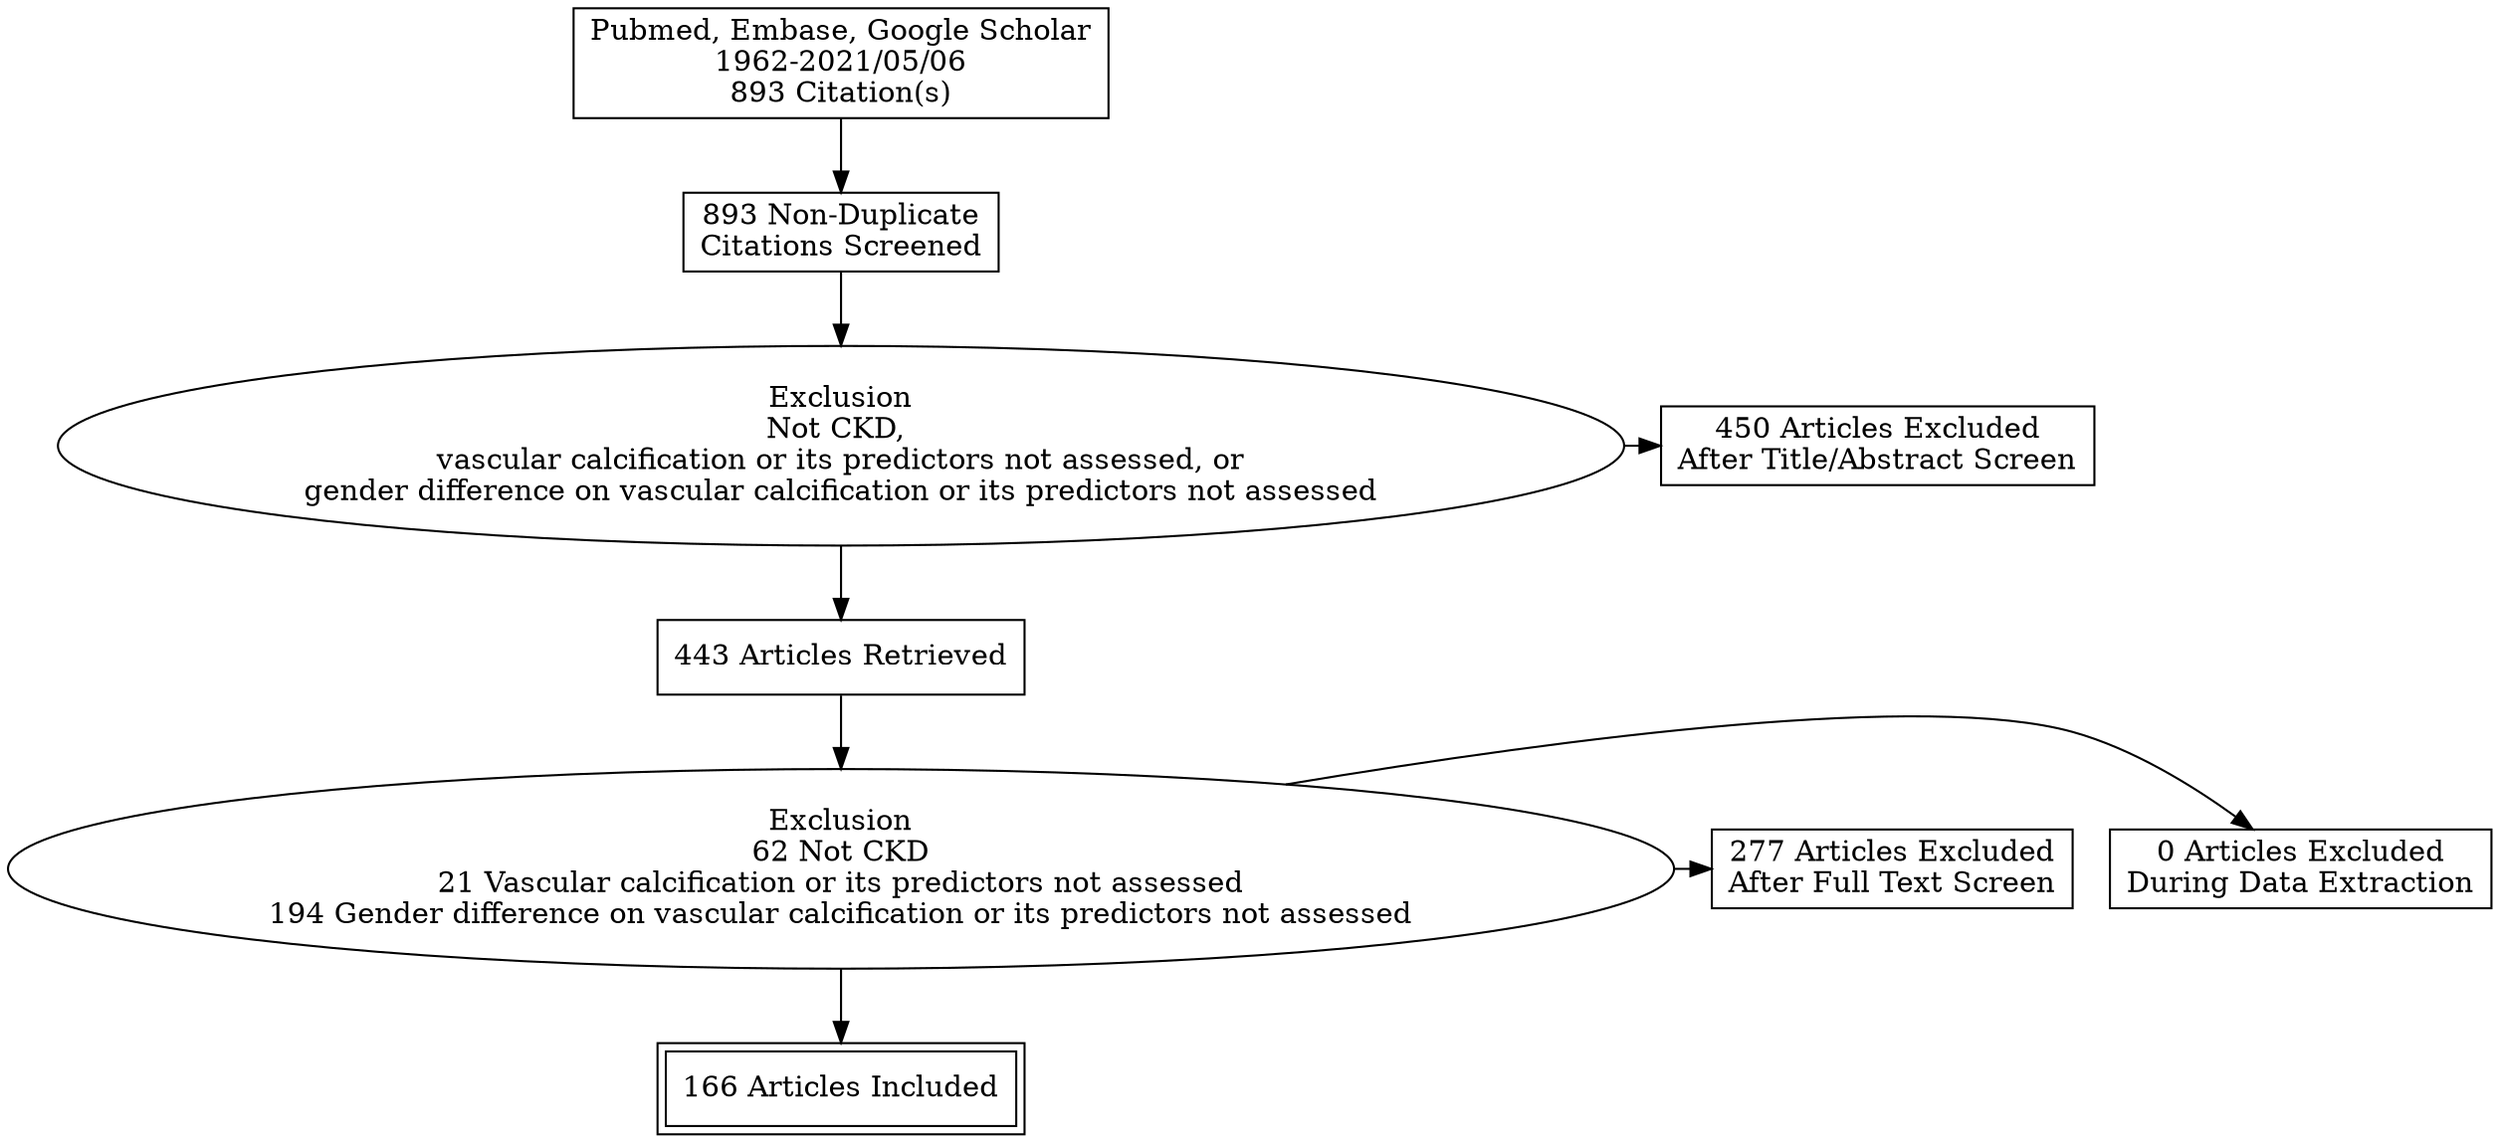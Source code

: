digraph Genderasadeterminantofvascularcalcificationinpatientswithchronickidneydisease {
  a -> nodups;
  a [label="Pubmed, Embase, Google Scholar\n1962-2021/05/06\n893 Citation(s)"];
  a [shape="box"];

  nodups -> incex;
  nodups [label="893 Non-Duplicate\nCitations Screened"];
  nodups [shape="box"];

  incex -> {ex; ft}
  incex [label="Exclusion\nNot CKD, \nvascular calcification or its predictors not assessed, or\ngender difference on vascular calcification or its predictors not assessed"];

  ex [label="450 Articles Excluded\nAfter Title/Abstract Screen"];
  ex [shape="box"];
  {rank=same; incex ex}

  ft -> incex2;
  ft [label="443 Articles Retrieved"];
  ft [shape="box"];

  incex2 -> {daex; ftex}
  incex2 [label="Exclusion\n62 Not CKD\n21 Vascular calcification or its predictors not assessed\n194 Gender difference on vascular calcification or its predictors not assessed"];

  ftex [label="277 Articles Excluded\nAfter Full Text Screen"];
  ftex [shape="box"];
  {rank=same; ftex incex2 daex}
  incex2 -> inc;

  daex [label="0 Articles Excluded\nDuring Data Extraction"];
  daex [shape="box"];

  inc [label="166 Articles Included"];
  inc [shape="box"];
  inc [peripheries=2];
}

/* dot -Tpng -Tsvg  -Tpdf Genderasadeterminantofvascularcalcificationinpatientswithchronickidneydisease.dot -O */
